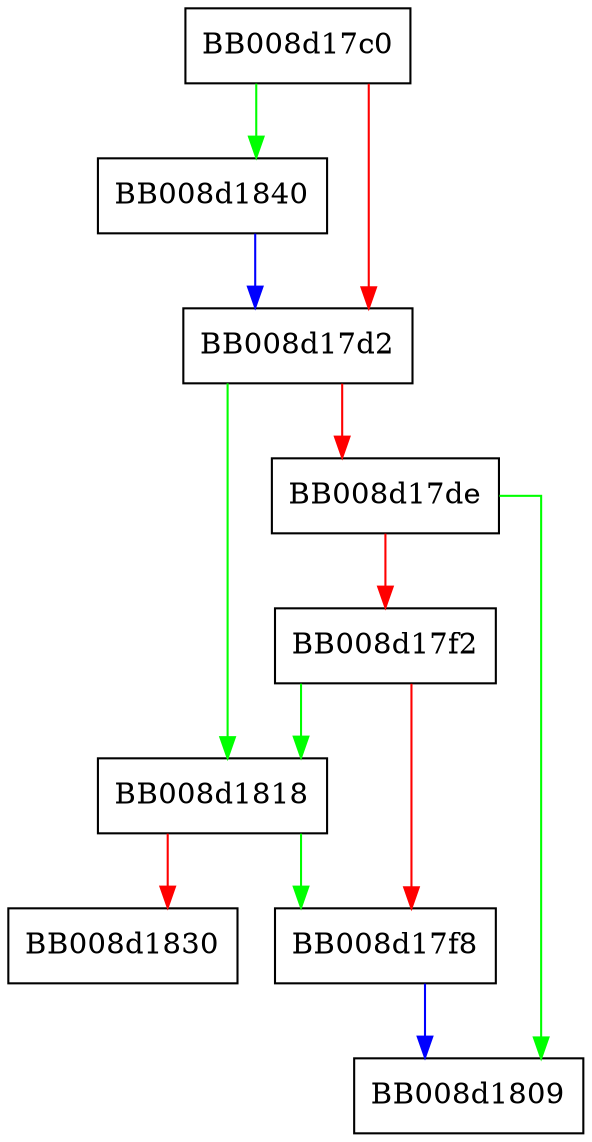 digraph gettimeofday {
  node [shape="box"];
  graph [splines=ortho];
  BB008d17c0 -> BB008d1840 [color="green"];
  BB008d17c0 -> BB008d17d2 [color="red"];
  BB008d17d2 -> BB008d1818 [color="green"];
  BB008d17d2 -> BB008d17de [color="red"];
  BB008d17de -> BB008d1809 [color="green"];
  BB008d17de -> BB008d17f2 [color="red"];
  BB008d17f2 -> BB008d1818 [color="green"];
  BB008d17f2 -> BB008d17f8 [color="red"];
  BB008d17f8 -> BB008d1809 [color="blue"];
  BB008d1818 -> BB008d17f8 [color="green"];
  BB008d1818 -> BB008d1830 [color="red"];
  BB008d1840 -> BB008d17d2 [color="blue"];
}